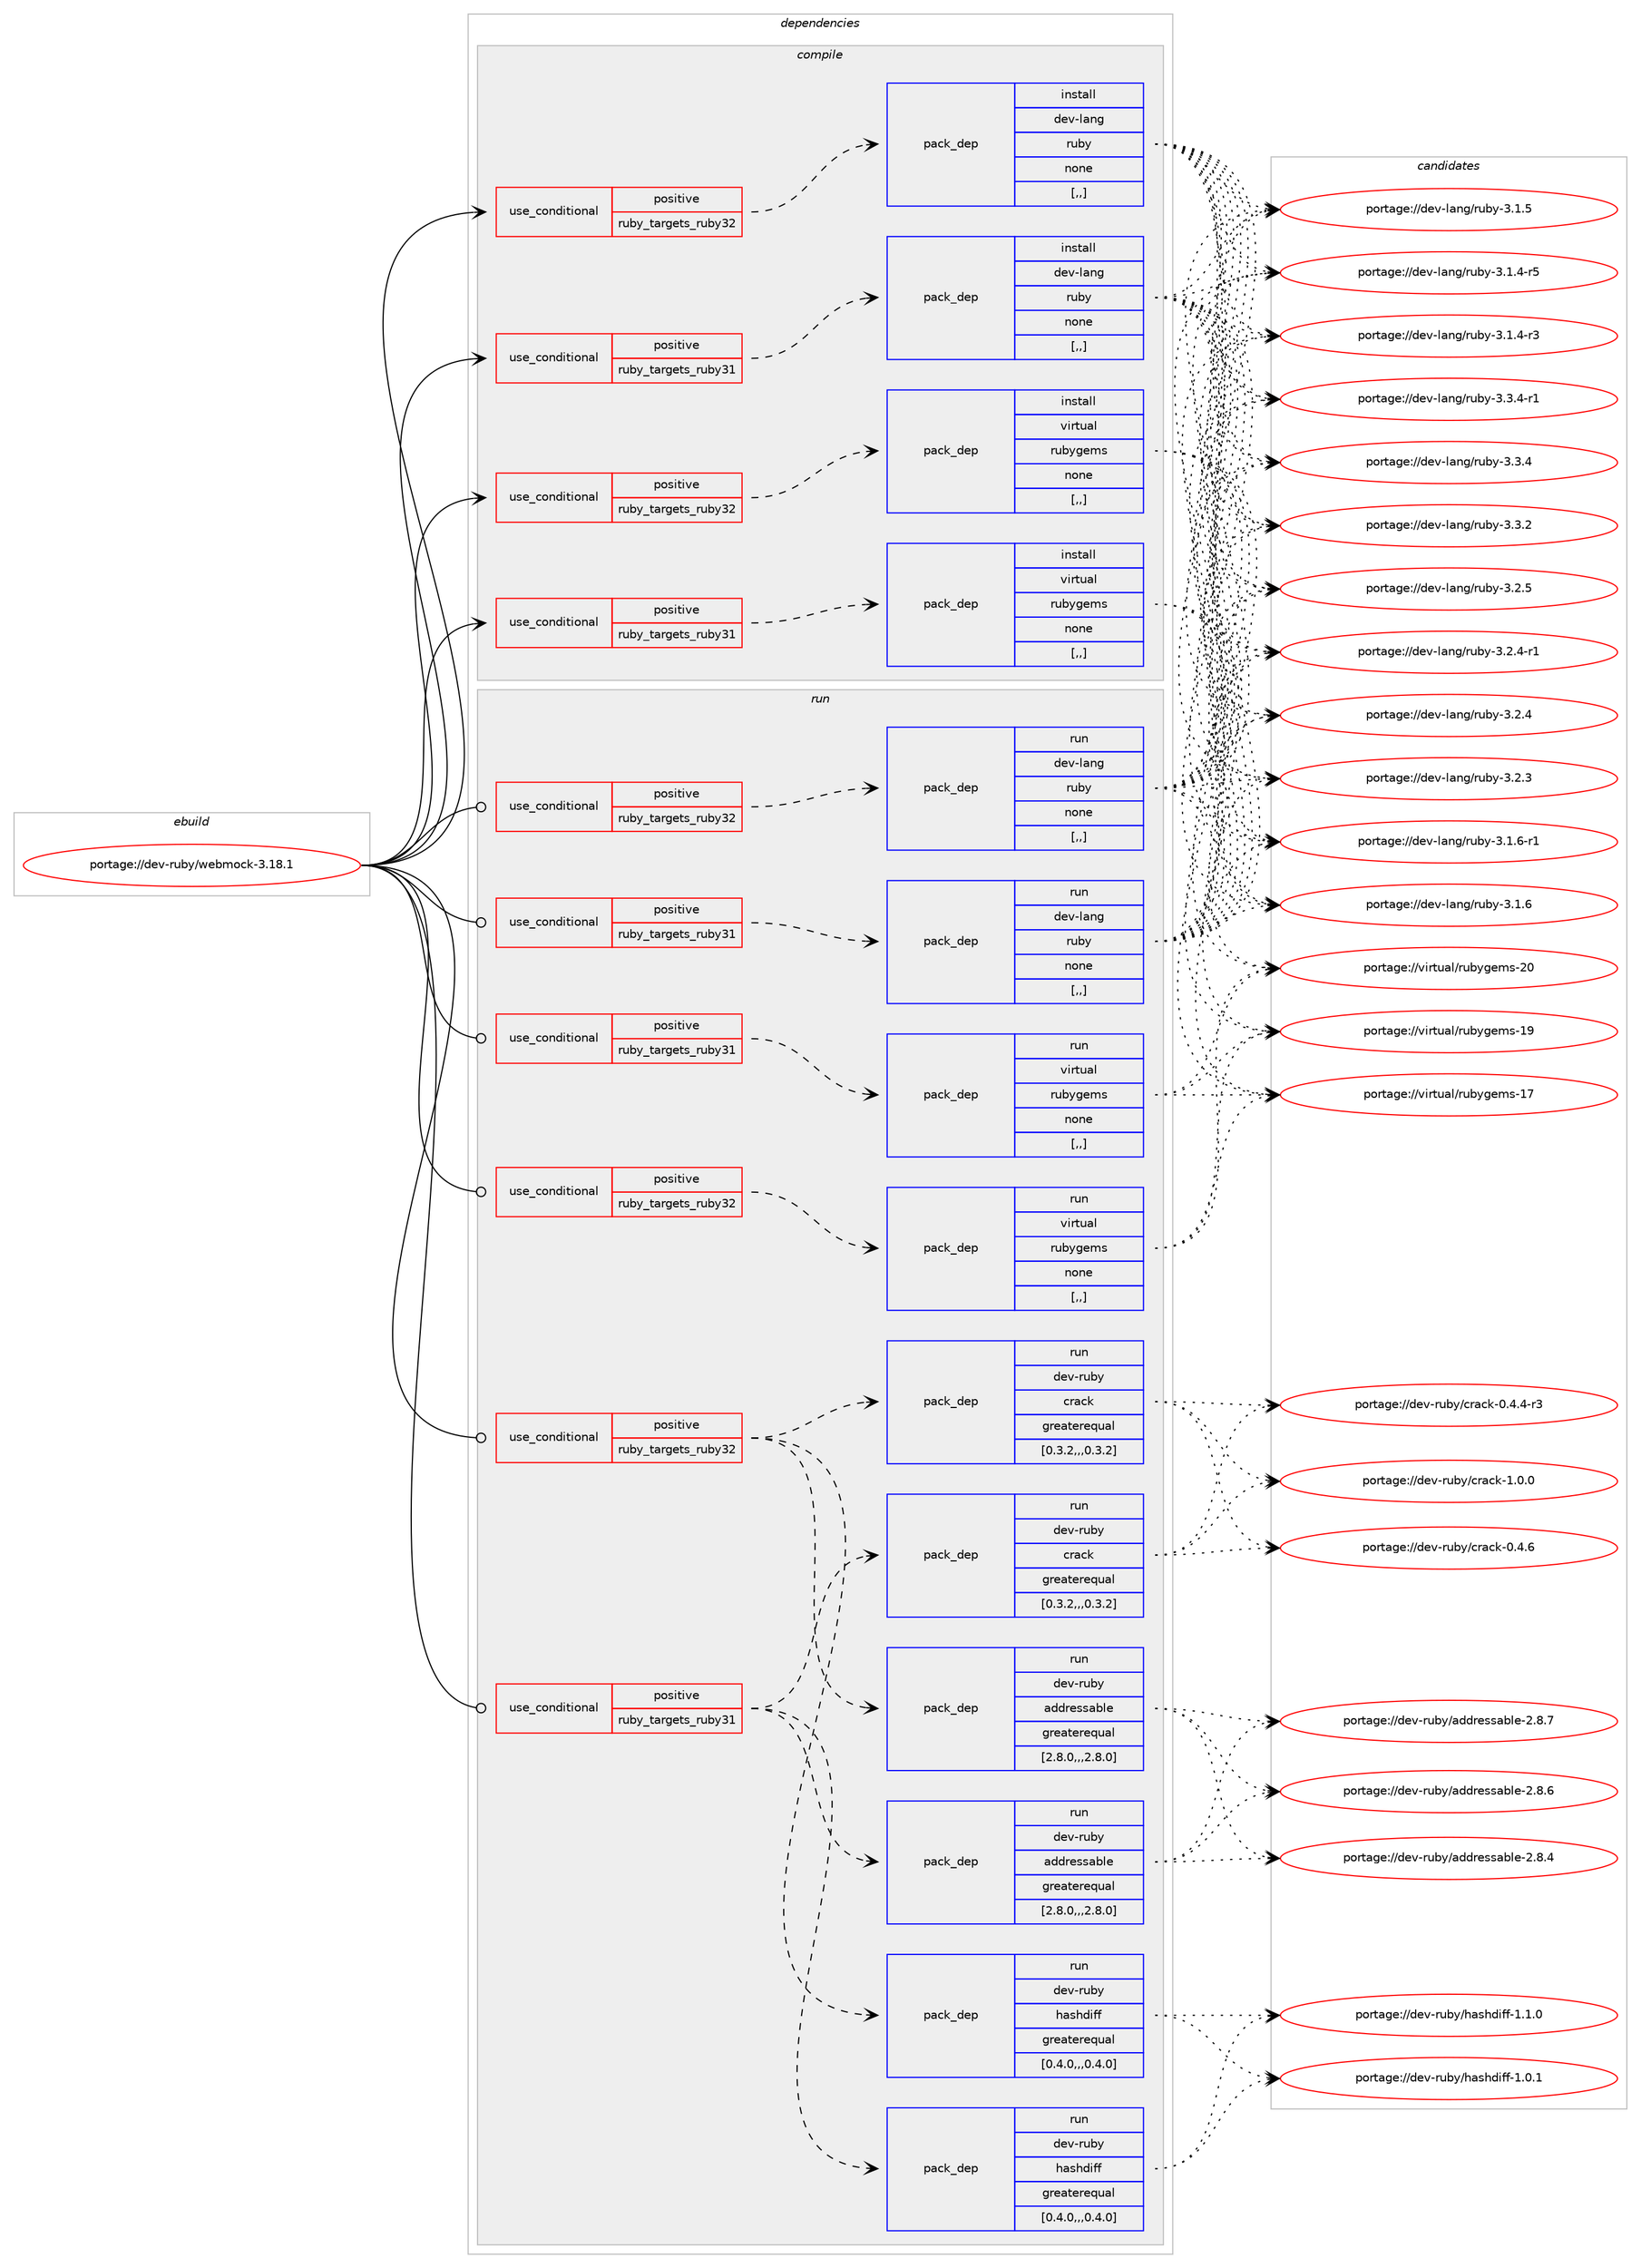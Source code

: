 digraph prolog {

# *************
# Graph options
# *************

newrank=true;
concentrate=true;
compound=true;
graph [rankdir=LR,fontname=Helvetica,fontsize=10,ranksep=1.5];#, ranksep=2.5, nodesep=0.2];
edge  [arrowhead=vee];
node  [fontname=Helvetica,fontsize=10];

# **********
# The ebuild
# **********

subgraph cluster_leftcol {
color=gray;
label=<<i>ebuild</i>>;
id [label="portage://dev-ruby/webmock-3.18.1", color=red, width=4, href="../dev-ruby/webmock-3.18.1.svg"];
}

# ****************
# The dependencies
# ****************

subgraph cluster_midcol {
color=gray;
label=<<i>dependencies</i>>;
subgraph cluster_compile {
fillcolor="#eeeeee";
style=filled;
label=<<i>compile</i>>;
subgraph cond58575 {
dependency207483 [label=<<TABLE BORDER="0" CELLBORDER="1" CELLSPACING="0" CELLPADDING="4"><TR><TD ROWSPAN="3" CELLPADDING="10">use_conditional</TD></TR><TR><TD>positive</TD></TR><TR><TD>ruby_targets_ruby31</TD></TR></TABLE>>, shape=none, color=red];
subgraph pack147519 {
dependency207484 [label=<<TABLE BORDER="0" CELLBORDER="1" CELLSPACING="0" CELLPADDING="4" WIDTH="220"><TR><TD ROWSPAN="6" CELLPADDING="30">pack_dep</TD></TR><TR><TD WIDTH="110">install</TD></TR><TR><TD>dev-lang</TD></TR><TR><TD>ruby</TD></TR><TR><TD>none</TD></TR><TR><TD>[,,]</TD></TR></TABLE>>, shape=none, color=blue];
}
dependency207483:e -> dependency207484:w [weight=20,style="dashed",arrowhead="vee"];
}
id:e -> dependency207483:w [weight=20,style="solid",arrowhead="vee"];
subgraph cond58576 {
dependency207485 [label=<<TABLE BORDER="0" CELLBORDER="1" CELLSPACING="0" CELLPADDING="4"><TR><TD ROWSPAN="3" CELLPADDING="10">use_conditional</TD></TR><TR><TD>positive</TD></TR><TR><TD>ruby_targets_ruby31</TD></TR></TABLE>>, shape=none, color=red];
subgraph pack147520 {
dependency207486 [label=<<TABLE BORDER="0" CELLBORDER="1" CELLSPACING="0" CELLPADDING="4" WIDTH="220"><TR><TD ROWSPAN="6" CELLPADDING="30">pack_dep</TD></TR><TR><TD WIDTH="110">install</TD></TR><TR><TD>virtual</TD></TR><TR><TD>rubygems</TD></TR><TR><TD>none</TD></TR><TR><TD>[,,]</TD></TR></TABLE>>, shape=none, color=blue];
}
dependency207485:e -> dependency207486:w [weight=20,style="dashed",arrowhead="vee"];
}
id:e -> dependency207485:w [weight=20,style="solid",arrowhead="vee"];
subgraph cond58577 {
dependency207487 [label=<<TABLE BORDER="0" CELLBORDER="1" CELLSPACING="0" CELLPADDING="4"><TR><TD ROWSPAN="3" CELLPADDING="10">use_conditional</TD></TR><TR><TD>positive</TD></TR><TR><TD>ruby_targets_ruby32</TD></TR></TABLE>>, shape=none, color=red];
subgraph pack147521 {
dependency207488 [label=<<TABLE BORDER="0" CELLBORDER="1" CELLSPACING="0" CELLPADDING="4" WIDTH="220"><TR><TD ROWSPAN="6" CELLPADDING="30">pack_dep</TD></TR><TR><TD WIDTH="110">install</TD></TR><TR><TD>dev-lang</TD></TR><TR><TD>ruby</TD></TR><TR><TD>none</TD></TR><TR><TD>[,,]</TD></TR></TABLE>>, shape=none, color=blue];
}
dependency207487:e -> dependency207488:w [weight=20,style="dashed",arrowhead="vee"];
}
id:e -> dependency207487:w [weight=20,style="solid",arrowhead="vee"];
subgraph cond58578 {
dependency207489 [label=<<TABLE BORDER="0" CELLBORDER="1" CELLSPACING="0" CELLPADDING="4"><TR><TD ROWSPAN="3" CELLPADDING="10">use_conditional</TD></TR><TR><TD>positive</TD></TR><TR><TD>ruby_targets_ruby32</TD></TR></TABLE>>, shape=none, color=red];
subgraph pack147522 {
dependency207490 [label=<<TABLE BORDER="0" CELLBORDER="1" CELLSPACING="0" CELLPADDING="4" WIDTH="220"><TR><TD ROWSPAN="6" CELLPADDING="30">pack_dep</TD></TR><TR><TD WIDTH="110">install</TD></TR><TR><TD>virtual</TD></TR><TR><TD>rubygems</TD></TR><TR><TD>none</TD></TR><TR><TD>[,,]</TD></TR></TABLE>>, shape=none, color=blue];
}
dependency207489:e -> dependency207490:w [weight=20,style="dashed",arrowhead="vee"];
}
id:e -> dependency207489:w [weight=20,style="solid",arrowhead="vee"];
}
subgraph cluster_compileandrun {
fillcolor="#eeeeee";
style=filled;
label=<<i>compile and run</i>>;
}
subgraph cluster_run {
fillcolor="#eeeeee";
style=filled;
label=<<i>run</i>>;
subgraph cond58579 {
dependency207491 [label=<<TABLE BORDER="0" CELLBORDER="1" CELLSPACING="0" CELLPADDING="4"><TR><TD ROWSPAN="3" CELLPADDING="10">use_conditional</TD></TR><TR><TD>positive</TD></TR><TR><TD>ruby_targets_ruby31</TD></TR></TABLE>>, shape=none, color=red];
subgraph pack147523 {
dependency207492 [label=<<TABLE BORDER="0" CELLBORDER="1" CELLSPACING="0" CELLPADDING="4" WIDTH="220"><TR><TD ROWSPAN="6" CELLPADDING="30">pack_dep</TD></TR><TR><TD WIDTH="110">run</TD></TR><TR><TD>dev-lang</TD></TR><TR><TD>ruby</TD></TR><TR><TD>none</TD></TR><TR><TD>[,,]</TD></TR></TABLE>>, shape=none, color=blue];
}
dependency207491:e -> dependency207492:w [weight=20,style="dashed",arrowhead="vee"];
}
id:e -> dependency207491:w [weight=20,style="solid",arrowhead="odot"];
subgraph cond58580 {
dependency207493 [label=<<TABLE BORDER="0" CELLBORDER="1" CELLSPACING="0" CELLPADDING="4"><TR><TD ROWSPAN="3" CELLPADDING="10">use_conditional</TD></TR><TR><TD>positive</TD></TR><TR><TD>ruby_targets_ruby31</TD></TR></TABLE>>, shape=none, color=red];
subgraph pack147524 {
dependency207494 [label=<<TABLE BORDER="0" CELLBORDER="1" CELLSPACING="0" CELLPADDING="4" WIDTH="220"><TR><TD ROWSPAN="6" CELLPADDING="30">pack_dep</TD></TR><TR><TD WIDTH="110">run</TD></TR><TR><TD>dev-ruby</TD></TR><TR><TD>addressable</TD></TR><TR><TD>greaterequal</TD></TR><TR><TD>[2.8.0,,,2.8.0]</TD></TR></TABLE>>, shape=none, color=blue];
}
dependency207493:e -> dependency207494:w [weight=20,style="dashed",arrowhead="vee"];
subgraph pack147525 {
dependency207495 [label=<<TABLE BORDER="0" CELLBORDER="1" CELLSPACING="0" CELLPADDING="4" WIDTH="220"><TR><TD ROWSPAN="6" CELLPADDING="30">pack_dep</TD></TR><TR><TD WIDTH="110">run</TD></TR><TR><TD>dev-ruby</TD></TR><TR><TD>crack</TD></TR><TR><TD>greaterequal</TD></TR><TR><TD>[0.3.2,,,0.3.2]</TD></TR></TABLE>>, shape=none, color=blue];
}
dependency207493:e -> dependency207495:w [weight=20,style="dashed",arrowhead="vee"];
subgraph pack147526 {
dependency207496 [label=<<TABLE BORDER="0" CELLBORDER="1" CELLSPACING="0" CELLPADDING="4" WIDTH="220"><TR><TD ROWSPAN="6" CELLPADDING="30">pack_dep</TD></TR><TR><TD WIDTH="110">run</TD></TR><TR><TD>dev-ruby</TD></TR><TR><TD>hashdiff</TD></TR><TR><TD>greaterequal</TD></TR><TR><TD>[0.4.0,,,0.4.0]</TD></TR></TABLE>>, shape=none, color=blue];
}
dependency207493:e -> dependency207496:w [weight=20,style="dashed",arrowhead="vee"];
}
id:e -> dependency207493:w [weight=20,style="solid",arrowhead="odot"];
subgraph cond58581 {
dependency207497 [label=<<TABLE BORDER="0" CELLBORDER="1" CELLSPACING="0" CELLPADDING="4"><TR><TD ROWSPAN="3" CELLPADDING="10">use_conditional</TD></TR><TR><TD>positive</TD></TR><TR><TD>ruby_targets_ruby31</TD></TR></TABLE>>, shape=none, color=red];
subgraph pack147527 {
dependency207498 [label=<<TABLE BORDER="0" CELLBORDER="1" CELLSPACING="0" CELLPADDING="4" WIDTH="220"><TR><TD ROWSPAN="6" CELLPADDING="30">pack_dep</TD></TR><TR><TD WIDTH="110">run</TD></TR><TR><TD>virtual</TD></TR><TR><TD>rubygems</TD></TR><TR><TD>none</TD></TR><TR><TD>[,,]</TD></TR></TABLE>>, shape=none, color=blue];
}
dependency207497:e -> dependency207498:w [weight=20,style="dashed",arrowhead="vee"];
}
id:e -> dependency207497:w [weight=20,style="solid",arrowhead="odot"];
subgraph cond58582 {
dependency207499 [label=<<TABLE BORDER="0" CELLBORDER="1" CELLSPACING="0" CELLPADDING="4"><TR><TD ROWSPAN="3" CELLPADDING="10">use_conditional</TD></TR><TR><TD>positive</TD></TR><TR><TD>ruby_targets_ruby32</TD></TR></TABLE>>, shape=none, color=red];
subgraph pack147528 {
dependency207500 [label=<<TABLE BORDER="0" CELLBORDER="1" CELLSPACING="0" CELLPADDING="4" WIDTH="220"><TR><TD ROWSPAN="6" CELLPADDING="30">pack_dep</TD></TR><TR><TD WIDTH="110">run</TD></TR><TR><TD>dev-lang</TD></TR><TR><TD>ruby</TD></TR><TR><TD>none</TD></TR><TR><TD>[,,]</TD></TR></TABLE>>, shape=none, color=blue];
}
dependency207499:e -> dependency207500:w [weight=20,style="dashed",arrowhead="vee"];
}
id:e -> dependency207499:w [weight=20,style="solid",arrowhead="odot"];
subgraph cond58583 {
dependency207501 [label=<<TABLE BORDER="0" CELLBORDER="1" CELLSPACING="0" CELLPADDING="4"><TR><TD ROWSPAN="3" CELLPADDING="10">use_conditional</TD></TR><TR><TD>positive</TD></TR><TR><TD>ruby_targets_ruby32</TD></TR></TABLE>>, shape=none, color=red];
subgraph pack147529 {
dependency207502 [label=<<TABLE BORDER="0" CELLBORDER="1" CELLSPACING="0" CELLPADDING="4" WIDTH="220"><TR><TD ROWSPAN="6" CELLPADDING="30">pack_dep</TD></TR><TR><TD WIDTH="110">run</TD></TR><TR><TD>dev-ruby</TD></TR><TR><TD>addressable</TD></TR><TR><TD>greaterequal</TD></TR><TR><TD>[2.8.0,,,2.8.0]</TD></TR></TABLE>>, shape=none, color=blue];
}
dependency207501:e -> dependency207502:w [weight=20,style="dashed",arrowhead="vee"];
subgraph pack147530 {
dependency207503 [label=<<TABLE BORDER="0" CELLBORDER="1" CELLSPACING="0" CELLPADDING="4" WIDTH="220"><TR><TD ROWSPAN="6" CELLPADDING="30">pack_dep</TD></TR><TR><TD WIDTH="110">run</TD></TR><TR><TD>dev-ruby</TD></TR><TR><TD>crack</TD></TR><TR><TD>greaterequal</TD></TR><TR><TD>[0.3.2,,,0.3.2]</TD></TR></TABLE>>, shape=none, color=blue];
}
dependency207501:e -> dependency207503:w [weight=20,style="dashed",arrowhead="vee"];
subgraph pack147531 {
dependency207504 [label=<<TABLE BORDER="0" CELLBORDER="1" CELLSPACING="0" CELLPADDING="4" WIDTH="220"><TR><TD ROWSPAN="6" CELLPADDING="30">pack_dep</TD></TR><TR><TD WIDTH="110">run</TD></TR><TR><TD>dev-ruby</TD></TR><TR><TD>hashdiff</TD></TR><TR><TD>greaterequal</TD></TR><TR><TD>[0.4.0,,,0.4.0]</TD></TR></TABLE>>, shape=none, color=blue];
}
dependency207501:e -> dependency207504:w [weight=20,style="dashed",arrowhead="vee"];
}
id:e -> dependency207501:w [weight=20,style="solid",arrowhead="odot"];
subgraph cond58584 {
dependency207505 [label=<<TABLE BORDER="0" CELLBORDER="1" CELLSPACING="0" CELLPADDING="4"><TR><TD ROWSPAN="3" CELLPADDING="10">use_conditional</TD></TR><TR><TD>positive</TD></TR><TR><TD>ruby_targets_ruby32</TD></TR></TABLE>>, shape=none, color=red];
subgraph pack147532 {
dependency207506 [label=<<TABLE BORDER="0" CELLBORDER="1" CELLSPACING="0" CELLPADDING="4" WIDTH="220"><TR><TD ROWSPAN="6" CELLPADDING="30">pack_dep</TD></TR><TR><TD WIDTH="110">run</TD></TR><TR><TD>virtual</TD></TR><TR><TD>rubygems</TD></TR><TR><TD>none</TD></TR><TR><TD>[,,]</TD></TR></TABLE>>, shape=none, color=blue];
}
dependency207505:e -> dependency207506:w [weight=20,style="dashed",arrowhead="vee"];
}
id:e -> dependency207505:w [weight=20,style="solid",arrowhead="odot"];
}
}

# **************
# The candidates
# **************

subgraph cluster_choices {
rank=same;
color=gray;
label=<<i>candidates</i>>;

subgraph choice147519 {
color=black;
nodesep=1;
choice100101118451089711010347114117981214551465146524511449 [label="portage://dev-lang/ruby-3.3.4-r1", color=red, width=4,href="../dev-lang/ruby-3.3.4-r1.svg"];
choice10010111845108971101034711411798121455146514652 [label="portage://dev-lang/ruby-3.3.4", color=red, width=4,href="../dev-lang/ruby-3.3.4.svg"];
choice10010111845108971101034711411798121455146514650 [label="portage://dev-lang/ruby-3.3.2", color=red, width=4,href="../dev-lang/ruby-3.3.2.svg"];
choice10010111845108971101034711411798121455146504653 [label="portage://dev-lang/ruby-3.2.5", color=red, width=4,href="../dev-lang/ruby-3.2.5.svg"];
choice100101118451089711010347114117981214551465046524511449 [label="portage://dev-lang/ruby-3.2.4-r1", color=red, width=4,href="../dev-lang/ruby-3.2.4-r1.svg"];
choice10010111845108971101034711411798121455146504652 [label="portage://dev-lang/ruby-3.2.4", color=red, width=4,href="../dev-lang/ruby-3.2.4.svg"];
choice10010111845108971101034711411798121455146504651 [label="portage://dev-lang/ruby-3.2.3", color=red, width=4,href="../dev-lang/ruby-3.2.3.svg"];
choice100101118451089711010347114117981214551464946544511449 [label="portage://dev-lang/ruby-3.1.6-r1", color=red, width=4,href="../dev-lang/ruby-3.1.6-r1.svg"];
choice10010111845108971101034711411798121455146494654 [label="portage://dev-lang/ruby-3.1.6", color=red, width=4,href="../dev-lang/ruby-3.1.6.svg"];
choice10010111845108971101034711411798121455146494653 [label="portage://dev-lang/ruby-3.1.5", color=red, width=4,href="../dev-lang/ruby-3.1.5.svg"];
choice100101118451089711010347114117981214551464946524511453 [label="portage://dev-lang/ruby-3.1.4-r5", color=red, width=4,href="../dev-lang/ruby-3.1.4-r5.svg"];
choice100101118451089711010347114117981214551464946524511451 [label="portage://dev-lang/ruby-3.1.4-r3", color=red, width=4,href="../dev-lang/ruby-3.1.4-r3.svg"];
dependency207484:e -> choice100101118451089711010347114117981214551465146524511449:w [style=dotted,weight="100"];
dependency207484:e -> choice10010111845108971101034711411798121455146514652:w [style=dotted,weight="100"];
dependency207484:e -> choice10010111845108971101034711411798121455146514650:w [style=dotted,weight="100"];
dependency207484:e -> choice10010111845108971101034711411798121455146504653:w [style=dotted,weight="100"];
dependency207484:e -> choice100101118451089711010347114117981214551465046524511449:w [style=dotted,weight="100"];
dependency207484:e -> choice10010111845108971101034711411798121455146504652:w [style=dotted,weight="100"];
dependency207484:e -> choice10010111845108971101034711411798121455146504651:w [style=dotted,weight="100"];
dependency207484:e -> choice100101118451089711010347114117981214551464946544511449:w [style=dotted,weight="100"];
dependency207484:e -> choice10010111845108971101034711411798121455146494654:w [style=dotted,weight="100"];
dependency207484:e -> choice10010111845108971101034711411798121455146494653:w [style=dotted,weight="100"];
dependency207484:e -> choice100101118451089711010347114117981214551464946524511453:w [style=dotted,weight="100"];
dependency207484:e -> choice100101118451089711010347114117981214551464946524511451:w [style=dotted,weight="100"];
}
subgraph choice147520 {
color=black;
nodesep=1;
choice118105114116117971084711411798121103101109115455048 [label="portage://virtual/rubygems-20", color=red, width=4,href="../virtual/rubygems-20.svg"];
choice118105114116117971084711411798121103101109115454957 [label="portage://virtual/rubygems-19", color=red, width=4,href="../virtual/rubygems-19.svg"];
choice118105114116117971084711411798121103101109115454955 [label="portage://virtual/rubygems-17", color=red, width=4,href="../virtual/rubygems-17.svg"];
dependency207486:e -> choice118105114116117971084711411798121103101109115455048:w [style=dotted,weight="100"];
dependency207486:e -> choice118105114116117971084711411798121103101109115454957:w [style=dotted,weight="100"];
dependency207486:e -> choice118105114116117971084711411798121103101109115454955:w [style=dotted,weight="100"];
}
subgraph choice147521 {
color=black;
nodesep=1;
choice100101118451089711010347114117981214551465146524511449 [label="portage://dev-lang/ruby-3.3.4-r1", color=red, width=4,href="../dev-lang/ruby-3.3.4-r1.svg"];
choice10010111845108971101034711411798121455146514652 [label="portage://dev-lang/ruby-3.3.4", color=red, width=4,href="../dev-lang/ruby-3.3.4.svg"];
choice10010111845108971101034711411798121455146514650 [label="portage://dev-lang/ruby-3.3.2", color=red, width=4,href="../dev-lang/ruby-3.3.2.svg"];
choice10010111845108971101034711411798121455146504653 [label="portage://dev-lang/ruby-3.2.5", color=red, width=4,href="../dev-lang/ruby-3.2.5.svg"];
choice100101118451089711010347114117981214551465046524511449 [label="portage://dev-lang/ruby-3.2.4-r1", color=red, width=4,href="../dev-lang/ruby-3.2.4-r1.svg"];
choice10010111845108971101034711411798121455146504652 [label="portage://dev-lang/ruby-3.2.4", color=red, width=4,href="../dev-lang/ruby-3.2.4.svg"];
choice10010111845108971101034711411798121455146504651 [label="portage://dev-lang/ruby-3.2.3", color=red, width=4,href="../dev-lang/ruby-3.2.3.svg"];
choice100101118451089711010347114117981214551464946544511449 [label="portage://dev-lang/ruby-3.1.6-r1", color=red, width=4,href="../dev-lang/ruby-3.1.6-r1.svg"];
choice10010111845108971101034711411798121455146494654 [label="portage://dev-lang/ruby-3.1.6", color=red, width=4,href="../dev-lang/ruby-3.1.6.svg"];
choice10010111845108971101034711411798121455146494653 [label="portage://dev-lang/ruby-3.1.5", color=red, width=4,href="../dev-lang/ruby-3.1.5.svg"];
choice100101118451089711010347114117981214551464946524511453 [label="portage://dev-lang/ruby-3.1.4-r5", color=red, width=4,href="../dev-lang/ruby-3.1.4-r5.svg"];
choice100101118451089711010347114117981214551464946524511451 [label="portage://dev-lang/ruby-3.1.4-r3", color=red, width=4,href="../dev-lang/ruby-3.1.4-r3.svg"];
dependency207488:e -> choice100101118451089711010347114117981214551465146524511449:w [style=dotted,weight="100"];
dependency207488:e -> choice10010111845108971101034711411798121455146514652:w [style=dotted,weight="100"];
dependency207488:e -> choice10010111845108971101034711411798121455146514650:w [style=dotted,weight="100"];
dependency207488:e -> choice10010111845108971101034711411798121455146504653:w [style=dotted,weight="100"];
dependency207488:e -> choice100101118451089711010347114117981214551465046524511449:w [style=dotted,weight="100"];
dependency207488:e -> choice10010111845108971101034711411798121455146504652:w [style=dotted,weight="100"];
dependency207488:e -> choice10010111845108971101034711411798121455146504651:w [style=dotted,weight="100"];
dependency207488:e -> choice100101118451089711010347114117981214551464946544511449:w [style=dotted,weight="100"];
dependency207488:e -> choice10010111845108971101034711411798121455146494654:w [style=dotted,weight="100"];
dependency207488:e -> choice10010111845108971101034711411798121455146494653:w [style=dotted,weight="100"];
dependency207488:e -> choice100101118451089711010347114117981214551464946524511453:w [style=dotted,weight="100"];
dependency207488:e -> choice100101118451089711010347114117981214551464946524511451:w [style=dotted,weight="100"];
}
subgraph choice147522 {
color=black;
nodesep=1;
choice118105114116117971084711411798121103101109115455048 [label="portage://virtual/rubygems-20", color=red, width=4,href="../virtual/rubygems-20.svg"];
choice118105114116117971084711411798121103101109115454957 [label="portage://virtual/rubygems-19", color=red, width=4,href="../virtual/rubygems-19.svg"];
choice118105114116117971084711411798121103101109115454955 [label="portage://virtual/rubygems-17", color=red, width=4,href="../virtual/rubygems-17.svg"];
dependency207490:e -> choice118105114116117971084711411798121103101109115455048:w [style=dotted,weight="100"];
dependency207490:e -> choice118105114116117971084711411798121103101109115454957:w [style=dotted,weight="100"];
dependency207490:e -> choice118105114116117971084711411798121103101109115454955:w [style=dotted,weight="100"];
}
subgraph choice147523 {
color=black;
nodesep=1;
choice100101118451089711010347114117981214551465146524511449 [label="portage://dev-lang/ruby-3.3.4-r1", color=red, width=4,href="../dev-lang/ruby-3.3.4-r1.svg"];
choice10010111845108971101034711411798121455146514652 [label="portage://dev-lang/ruby-3.3.4", color=red, width=4,href="../dev-lang/ruby-3.3.4.svg"];
choice10010111845108971101034711411798121455146514650 [label="portage://dev-lang/ruby-3.3.2", color=red, width=4,href="../dev-lang/ruby-3.3.2.svg"];
choice10010111845108971101034711411798121455146504653 [label="portage://dev-lang/ruby-3.2.5", color=red, width=4,href="../dev-lang/ruby-3.2.5.svg"];
choice100101118451089711010347114117981214551465046524511449 [label="portage://dev-lang/ruby-3.2.4-r1", color=red, width=4,href="../dev-lang/ruby-3.2.4-r1.svg"];
choice10010111845108971101034711411798121455146504652 [label="portage://dev-lang/ruby-3.2.4", color=red, width=4,href="../dev-lang/ruby-3.2.4.svg"];
choice10010111845108971101034711411798121455146504651 [label="portage://dev-lang/ruby-3.2.3", color=red, width=4,href="../dev-lang/ruby-3.2.3.svg"];
choice100101118451089711010347114117981214551464946544511449 [label="portage://dev-lang/ruby-3.1.6-r1", color=red, width=4,href="../dev-lang/ruby-3.1.6-r1.svg"];
choice10010111845108971101034711411798121455146494654 [label="portage://dev-lang/ruby-3.1.6", color=red, width=4,href="../dev-lang/ruby-3.1.6.svg"];
choice10010111845108971101034711411798121455146494653 [label="portage://dev-lang/ruby-3.1.5", color=red, width=4,href="../dev-lang/ruby-3.1.5.svg"];
choice100101118451089711010347114117981214551464946524511453 [label="portage://dev-lang/ruby-3.1.4-r5", color=red, width=4,href="../dev-lang/ruby-3.1.4-r5.svg"];
choice100101118451089711010347114117981214551464946524511451 [label="portage://dev-lang/ruby-3.1.4-r3", color=red, width=4,href="../dev-lang/ruby-3.1.4-r3.svg"];
dependency207492:e -> choice100101118451089711010347114117981214551465146524511449:w [style=dotted,weight="100"];
dependency207492:e -> choice10010111845108971101034711411798121455146514652:w [style=dotted,weight="100"];
dependency207492:e -> choice10010111845108971101034711411798121455146514650:w [style=dotted,weight="100"];
dependency207492:e -> choice10010111845108971101034711411798121455146504653:w [style=dotted,weight="100"];
dependency207492:e -> choice100101118451089711010347114117981214551465046524511449:w [style=dotted,weight="100"];
dependency207492:e -> choice10010111845108971101034711411798121455146504652:w [style=dotted,weight="100"];
dependency207492:e -> choice10010111845108971101034711411798121455146504651:w [style=dotted,weight="100"];
dependency207492:e -> choice100101118451089711010347114117981214551464946544511449:w [style=dotted,weight="100"];
dependency207492:e -> choice10010111845108971101034711411798121455146494654:w [style=dotted,weight="100"];
dependency207492:e -> choice10010111845108971101034711411798121455146494653:w [style=dotted,weight="100"];
dependency207492:e -> choice100101118451089711010347114117981214551464946524511453:w [style=dotted,weight="100"];
dependency207492:e -> choice100101118451089711010347114117981214551464946524511451:w [style=dotted,weight="100"];
}
subgraph choice147524 {
color=black;
nodesep=1;
choice100101118451141179812147971001001141011151159798108101455046564655 [label="portage://dev-ruby/addressable-2.8.7", color=red, width=4,href="../dev-ruby/addressable-2.8.7.svg"];
choice100101118451141179812147971001001141011151159798108101455046564654 [label="portage://dev-ruby/addressable-2.8.6", color=red, width=4,href="../dev-ruby/addressable-2.8.6.svg"];
choice100101118451141179812147971001001141011151159798108101455046564652 [label="portage://dev-ruby/addressable-2.8.4", color=red, width=4,href="../dev-ruby/addressable-2.8.4.svg"];
dependency207494:e -> choice100101118451141179812147971001001141011151159798108101455046564655:w [style=dotted,weight="100"];
dependency207494:e -> choice100101118451141179812147971001001141011151159798108101455046564654:w [style=dotted,weight="100"];
dependency207494:e -> choice100101118451141179812147971001001141011151159798108101455046564652:w [style=dotted,weight="100"];
}
subgraph choice147525 {
color=black;
nodesep=1;
choice100101118451141179812147991149799107454946484648 [label="portage://dev-ruby/crack-1.0.0", color=red, width=4,href="../dev-ruby/crack-1.0.0.svg"];
choice100101118451141179812147991149799107454846524654 [label="portage://dev-ruby/crack-0.4.6", color=red, width=4,href="../dev-ruby/crack-0.4.6.svg"];
choice1001011184511411798121479911497991074548465246524511451 [label="portage://dev-ruby/crack-0.4.4-r3", color=red, width=4,href="../dev-ruby/crack-0.4.4-r3.svg"];
dependency207495:e -> choice100101118451141179812147991149799107454946484648:w [style=dotted,weight="100"];
dependency207495:e -> choice100101118451141179812147991149799107454846524654:w [style=dotted,weight="100"];
dependency207495:e -> choice1001011184511411798121479911497991074548465246524511451:w [style=dotted,weight="100"];
}
subgraph choice147526 {
color=black;
nodesep=1;
choice10010111845114117981214710497115104100105102102454946494648 [label="portage://dev-ruby/hashdiff-1.1.0", color=red, width=4,href="../dev-ruby/hashdiff-1.1.0.svg"];
choice10010111845114117981214710497115104100105102102454946484649 [label="portage://dev-ruby/hashdiff-1.0.1", color=red, width=4,href="../dev-ruby/hashdiff-1.0.1.svg"];
dependency207496:e -> choice10010111845114117981214710497115104100105102102454946494648:w [style=dotted,weight="100"];
dependency207496:e -> choice10010111845114117981214710497115104100105102102454946484649:w [style=dotted,weight="100"];
}
subgraph choice147527 {
color=black;
nodesep=1;
choice118105114116117971084711411798121103101109115455048 [label="portage://virtual/rubygems-20", color=red, width=4,href="../virtual/rubygems-20.svg"];
choice118105114116117971084711411798121103101109115454957 [label="portage://virtual/rubygems-19", color=red, width=4,href="../virtual/rubygems-19.svg"];
choice118105114116117971084711411798121103101109115454955 [label="portage://virtual/rubygems-17", color=red, width=4,href="../virtual/rubygems-17.svg"];
dependency207498:e -> choice118105114116117971084711411798121103101109115455048:w [style=dotted,weight="100"];
dependency207498:e -> choice118105114116117971084711411798121103101109115454957:w [style=dotted,weight="100"];
dependency207498:e -> choice118105114116117971084711411798121103101109115454955:w [style=dotted,weight="100"];
}
subgraph choice147528 {
color=black;
nodesep=1;
choice100101118451089711010347114117981214551465146524511449 [label="portage://dev-lang/ruby-3.3.4-r1", color=red, width=4,href="../dev-lang/ruby-3.3.4-r1.svg"];
choice10010111845108971101034711411798121455146514652 [label="portage://dev-lang/ruby-3.3.4", color=red, width=4,href="../dev-lang/ruby-3.3.4.svg"];
choice10010111845108971101034711411798121455146514650 [label="portage://dev-lang/ruby-3.3.2", color=red, width=4,href="../dev-lang/ruby-3.3.2.svg"];
choice10010111845108971101034711411798121455146504653 [label="portage://dev-lang/ruby-3.2.5", color=red, width=4,href="../dev-lang/ruby-3.2.5.svg"];
choice100101118451089711010347114117981214551465046524511449 [label="portage://dev-lang/ruby-3.2.4-r1", color=red, width=4,href="../dev-lang/ruby-3.2.4-r1.svg"];
choice10010111845108971101034711411798121455146504652 [label="portage://dev-lang/ruby-3.2.4", color=red, width=4,href="../dev-lang/ruby-3.2.4.svg"];
choice10010111845108971101034711411798121455146504651 [label="portage://dev-lang/ruby-3.2.3", color=red, width=4,href="../dev-lang/ruby-3.2.3.svg"];
choice100101118451089711010347114117981214551464946544511449 [label="portage://dev-lang/ruby-3.1.6-r1", color=red, width=4,href="../dev-lang/ruby-3.1.6-r1.svg"];
choice10010111845108971101034711411798121455146494654 [label="portage://dev-lang/ruby-3.1.6", color=red, width=4,href="../dev-lang/ruby-3.1.6.svg"];
choice10010111845108971101034711411798121455146494653 [label="portage://dev-lang/ruby-3.1.5", color=red, width=4,href="../dev-lang/ruby-3.1.5.svg"];
choice100101118451089711010347114117981214551464946524511453 [label="portage://dev-lang/ruby-3.1.4-r5", color=red, width=4,href="../dev-lang/ruby-3.1.4-r5.svg"];
choice100101118451089711010347114117981214551464946524511451 [label="portage://dev-lang/ruby-3.1.4-r3", color=red, width=4,href="../dev-lang/ruby-3.1.4-r3.svg"];
dependency207500:e -> choice100101118451089711010347114117981214551465146524511449:w [style=dotted,weight="100"];
dependency207500:e -> choice10010111845108971101034711411798121455146514652:w [style=dotted,weight="100"];
dependency207500:e -> choice10010111845108971101034711411798121455146514650:w [style=dotted,weight="100"];
dependency207500:e -> choice10010111845108971101034711411798121455146504653:w [style=dotted,weight="100"];
dependency207500:e -> choice100101118451089711010347114117981214551465046524511449:w [style=dotted,weight="100"];
dependency207500:e -> choice10010111845108971101034711411798121455146504652:w [style=dotted,weight="100"];
dependency207500:e -> choice10010111845108971101034711411798121455146504651:w [style=dotted,weight="100"];
dependency207500:e -> choice100101118451089711010347114117981214551464946544511449:w [style=dotted,weight="100"];
dependency207500:e -> choice10010111845108971101034711411798121455146494654:w [style=dotted,weight="100"];
dependency207500:e -> choice10010111845108971101034711411798121455146494653:w [style=dotted,weight="100"];
dependency207500:e -> choice100101118451089711010347114117981214551464946524511453:w [style=dotted,weight="100"];
dependency207500:e -> choice100101118451089711010347114117981214551464946524511451:w [style=dotted,weight="100"];
}
subgraph choice147529 {
color=black;
nodesep=1;
choice100101118451141179812147971001001141011151159798108101455046564655 [label="portage://dev-ruby/addressable-2.8.7", color=red, width=4,href="../dev-ruby/addressable-2.8.7.svg"];
choice100101118451141179812147971001001141011151159798108101455046564654 [label="portage://dev-ruby/addressable-2.8.6", color=red, width=4,href="../dev-ruby/addressable-2.8.6.svg"];
choice100101118451141179812147971001001141011151159798108101455046564652 [label="portage://dev-ruby/addressable-2.8.4", color=red, width=4,href="../dev-ruby/addressable-2.8.4.svg"];
dependency207502:e -> choice100101118451141179812147971001001141011151159798108101455046564655:w [style=dotted,weight="100"];
dependency207502:e -> choice100101118451141179812147971001001141011151159798108101455046564654:w [style=dotted,weight="100"];
dependency207502:e -> choice100101118451141179812147971001001141011151159798108101455046564652:w [style=dotted,weight="100"];
}
subgraph choice147530 {
color=black;
nodesep=1;
choice100101118451141179812147991149799107454946484648 [label="portage://dev-ruby/crack-1.0.0", color=red, width=4,href="../dev-ruby/crack-1.0.0.svg"];
choice100101118451141179812147991149799107454846524654 [label="portage://dev-ruby/crack-0.4.6", color=red, width=4,href="../dev-ruby/crack-0.4.6.svg"];
choice1001011184511411798121479911497991074548465246524511451 [label="portage://dev-ruby/crack-0.4.4-r3", color=red, width=4,href="../dev-ruby/crack-0.4.4-r3.svg"];
dependency207503:e -> choice100101118451141179812147991149799107454946484648:w [style=dotted,weight="100"];
dependency207503:e -> choice100101118451141179812147991149799107454846524654:w [style=dotted,weight="100"];
dependency207503:e -> choice1001011184511411798121479911497991074548465246524511451:w [style=dotted,weight="100"];
}
subgraph choice147531 {
color=black;
nodesep=1;
choice10010111845114117981214710497115104100105102102454946494648 [label="portage://dev-ruby/hashdiff-1.1.0", color=red, width=4,href="../dev-ruby/hashdiff-1.1.0.svg"];
choice10010111845114117981214710497115104100105102102454946484649 [label="portage://dev-ruby/hashdiff-1.0.1", color=red, width=4,href="../dev-ruby/hashdiff-1.0.1.svg"];
dependency207504:e -> choice10010111845114117981214710497115104100105102102454946494648:w [style=dotted,weight="100"];
dependency207504:e -> choice10010111845114117981214710497115104100105102102454946484649:w [style=dotted,weight="100"];
}
subgraph choice147532 {
color=black;
nodesep=1;
choice118105114116117971084711411798121103101109115455048 [label="portage://virtual/rubygems-20", color=red, width=4,href="../virtual/rubygems-20.svg"];
choice118105114116117971084711411798121103101109115454957 [label="portage://virtual/rubygems-19", color=red, width=4,href="../virtual/rubygems-19.svg"];
choice118105114116117971084711411798121103101109115454955 [label="portage://virtual/rubygems-17", color=red, width=4,href="../virtual/rubygems-17.svg"];
dependency207506:e -> choice118105114116117971084711411798121103101109115455048:w [style=dotted,weight="100"];
dependency207506:e -> choice118105114116117971084711411798121103101109115454957:w [style=dotted,weight="100"];
dependency207506:e -> choice118105114116117971084711411798121103101109115454955:w [style=dotted,weight="100"];
}
}

}
